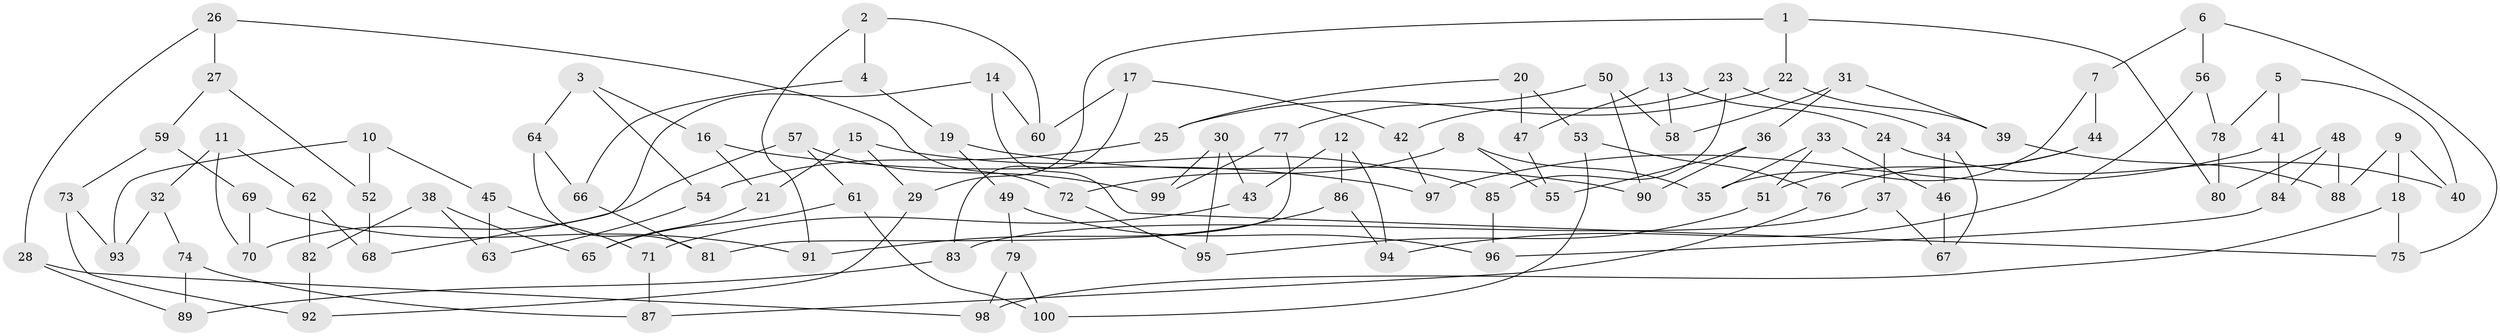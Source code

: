 // Generated by graph-tools (version 1.1) at 2025/11/02/21/25 10:11:15]
// undirected, 100 vertices, 150 edges
graph export_dot {
graph [start="1"]
  node [color=gray90,style=filled];
  1;
  2;
  3;
  4;
  5;
  6;
  7;
  8;
  9;
  10;
  11;
  12;
  13;
  14;
  15;
  16;
  17;
  18;
  19;
  20;
  21;
  22;
  23;
  24;
  25;
  26;
  27;
  28;
  29;
  30;
  31;
  32;
  33;
  34;
  35;
  36;
  37;
  38;
  39;
  40;
  41;
  42;
  43;
  44;
  45;
  46;
  47;
  48;
  49;
  50;
  51;
  52;
  53;
  54;
  55;
  56;
  57;
  58;
  59;
  60;
  61;
  62;
  63;
  64;
  65;
  66;
  67;
  68;
  69;
  70;
  71;
  72;
  73;
  74;
  75;
  76;
  77;
  78;
  79;
  80;
  81;
  82;
  83;
  84;
  85;
  86;
  87;
  88;
  89;
  90;
  91;
  92;
  93;
  94;
  95;
  96;
  97;
  98;
  99;
  100;
  1 -- 22;
  1 -- 29;
  1 -- 80;
  2 -- 4;
  2 -- 91;
  2 -- 60;
  3 -- 64;
  3 -- 54;
  3 -- 16;
  4 -- 19;
  4 -- 66;
  5 -- 41;
  5 -- 40;
  5 -- 78;
  6 -- 56;
  6 -- 75;
  6 -- 7;
  7 -- 35;
  7 -- 44;
  8 -- 55;
  8 -- 72;
  8 -- 35;
  9 -- 88;
  9 -- 18;
  9 -- 40;
  10 -- 93;
  10 -- 45;
  10 -- 52;
  11 -- 32;
  11 -- 70;
  11 -- 62;
  12 -- 43;
  12 -- 94;
  12 -- 86;
  13 -- 47;
  13 -- 58;
  13 -- 24;
  14 -- 75;
  14 -- 68;
  14 -- 60;
  15 -- 29;
  15 -- 21;
  15 -- 85;
  16 -- 21;
  16 -- 97;
  17 -- 60;
  17 -- 42;
  17 -- 83;
  18 -- 75;
  18 -- 98;
  19 -- 49;
  19 -- 90;
  20 -- 25;
  20 -- 47;
  20 -- 53;
  21 -- 65;
  22 -- 39;
  22 -- 25;
  23 -- 85;
  23 -- 34;
  23 -- 42;
  24 -- 40;
  24 -- 37;
  25 -- 54;
  26 -- 72;
  26 -- 27;
  26 -- 28;
  27 -- 59;
  27 -- 52;
  28 -- 98;
  28 -- 89;
  29 -- 92;
  30 -- 43;
  30 -- 99;
  30 -- 95;
  31 -- 58;
  31 -- 39;
  31 -- 36;
  32 -- 74;
  32 -- 93;
  33 -- 51;
  33 -- 46;
  33 -- 35;
  34 -- 46;
  34 -- 67;
  36 -- 55;
  36 -- 90;
  37 -- 67;
  37 -- 83;
  38 -- 65;
  38 -- 63;
  38 -- 82;
  39 -- 88;
  41 -- 84;
  41 -- 97;
  42 -- 97;
  43 -- 71;
  44 -- 76;
  44 -- 51;
  45 -- 63;
  45 -- 71;
  46 -- 67;
  47 -- 55;
  48 -- 80;
  48 -- 88;
  48 -- 84;
  49 -- 96;
  49 -- 79;
  50 -- 77;
  50 -- 58;
  50 -- 90;
  51 -- 95;
  52 -- 68;
  53 -- 76;
  53 -- 100;
  54 -- 63;
  56 -- 94;
  56 -- 78;
  57 -- 70;
  57 -- 61;
  57 -- 99;
  59 -- 73;
  59 -- 69;
  61 -- 100;
  61 -- 65;
  62 -- 68;
  62 -- 82;
  64 -- 66;
  64 -- 81;
  66 -- 81;
  69 -- 70;
  69 -- 91;
  71 -- 87;
  72 -- 95;
  73 -- 92;
  73 -- 93;
  74 -- 87;
  74 -- 89;
  76 -- 87;
  77 -- 81;
  77 -- 99;
  78 -- 80;
  79 -- 98;
  79 -- 100;
  82 -- 92;
  83 -- 89;
  84 -- 96;
  85 -- 96;
  86 -- 94;
  86 -- 91;
}

